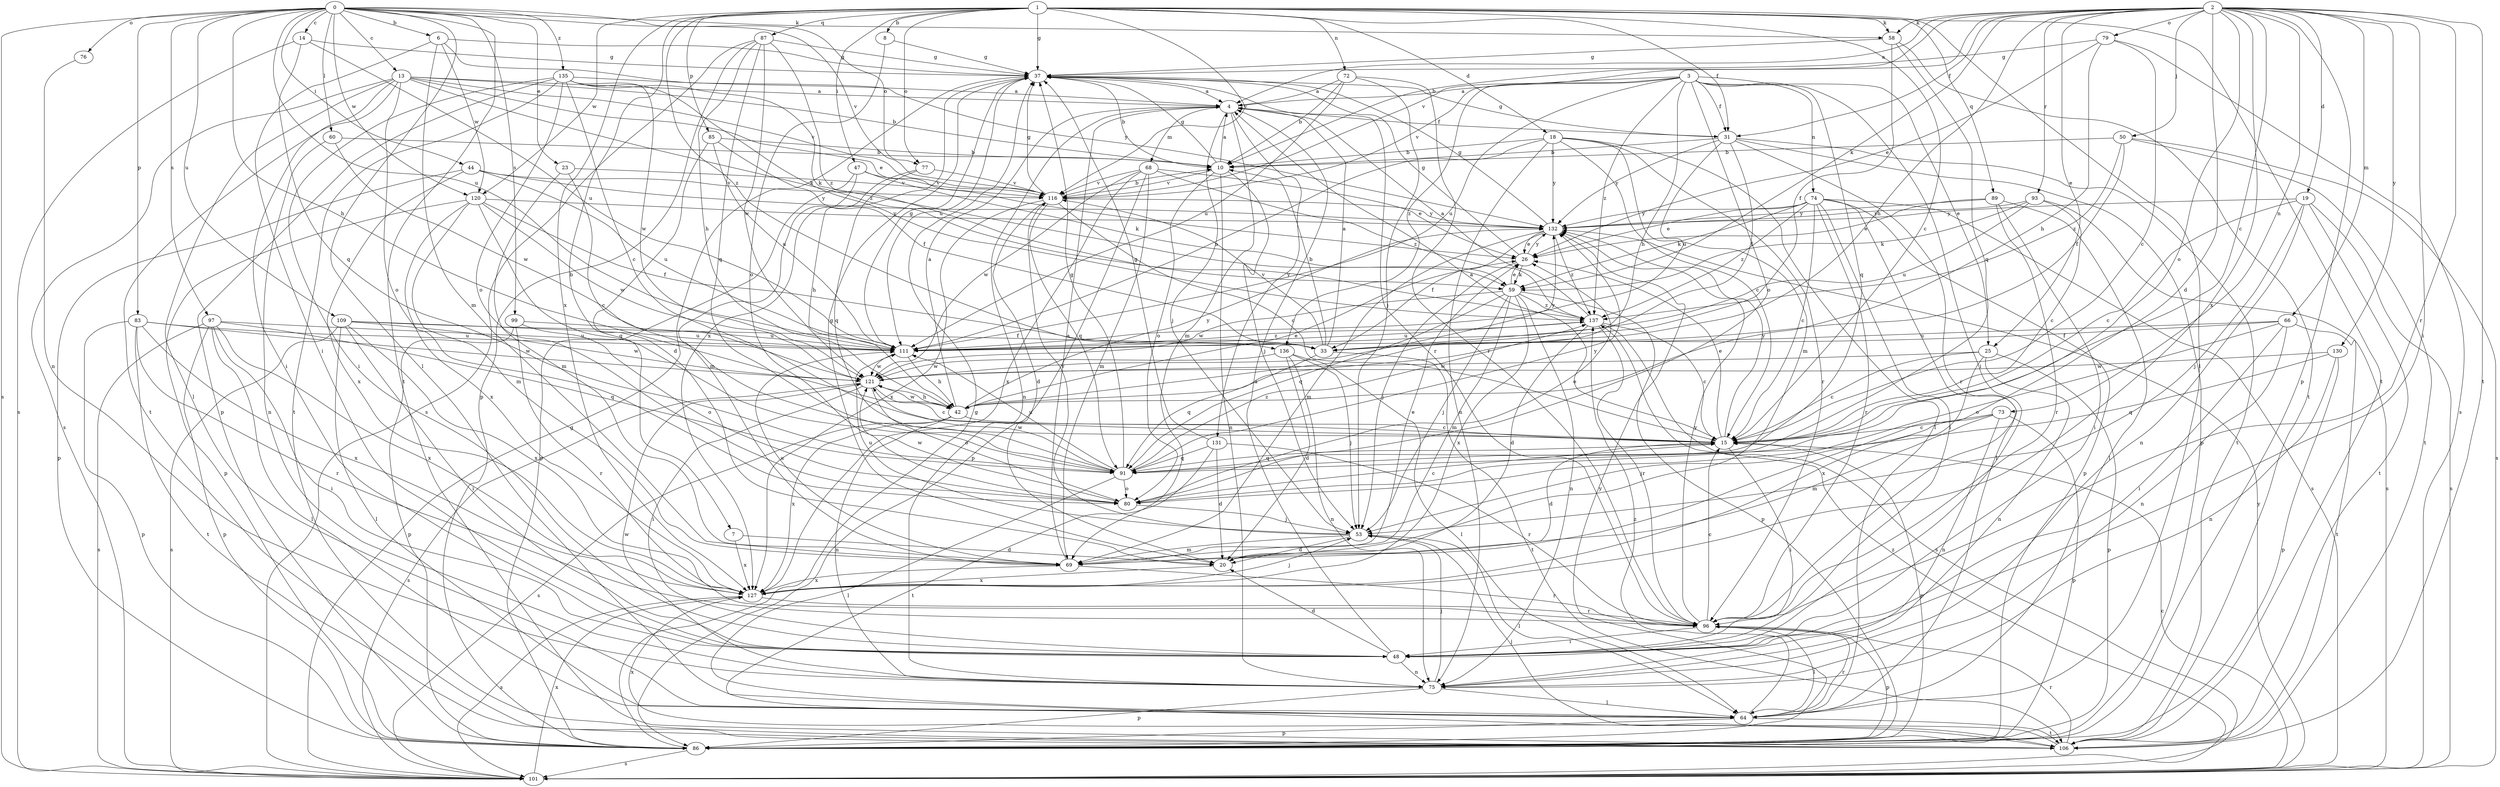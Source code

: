 strict digraph  {
0;
1;
2;
3;
4;
6;
7;
8;
10;
13;
14;
15;
18;
19;
20;
23;
25;
26;
31;
33;
37;
42;
44;
47;
48;
50;
53;
58;
59;
60;
64;
66;
68;
69;
72;
73;
74;
75;
76;
77;
79;
80;
83;
85;
86;
87;
89;
91;
93;
96;
97;
99;
101;
106;
109;
111;
116;
120;
121;
127;
130;
131;
132;
135;
136;
137;
0 -> 6  [label=b];
0 -> 13  [label=c];
0 -> 14  [label=c];
0 -> 23  [label=e];
0 -> 42  [label=h];
0 -> 44  [label=i];
0 -> 58  [label=k];
0 -> 60  [label=l];
0 -> 64  [label=l];
0 -> 76  [label=o];
0 -> 77  [label=o];
0 -> 83  [label=p];
0 -> 97  [label=s];
0 -> 99  [label=s];
0 -> 101  [label=s];
0 -> 106  [label=t];
0 -> 109  [label=u];
0 -> 111  [label=u];
0 -> 116  [label=v];
0 -> 120  [label=w];
0 -> 135  [label=z];
1 -> 7  [label=b];
1 -> 8  [label=b];
1 -> 15  [label=c];
1 -> 18  [label=d];
1 -> 31  [label=f];
1 -> 37  [label=g];
1 -> 47  [label=i];
1 -> 58  [label=k];
1 -> 64  [label=l];
1 -> 72  [label=n];
1 -> 77  [label=o];
1 -> 85  [label=p];
1 -> 87  [label=q];
1 -> 89  [label=q];
1 -> 106  [label=t];
1 -> 116  [label=v];
1 -> 120  [label=w];
1 -> 127  [label=x];
1 -> 136  [label=z];
2 -> 4  [label=a];
2 -> 10  [label=b];
2 -> 15  [label=c];
2 -> 19  [label=d];
2 -> 20  [label=d];
2 -> 25  [label=e];
2 -> 31  [label=f];
2 -> 42  [label=h];
2 -> 48  [label=i];
2 -> 50  [label=j];
2 -> 58  [label=k];
2 -> 59  [label=k];
2 -> 66  [label=m];
2 -> 73  [label=n];
2 -> 79  [label=o];
2 -> 80  [label=o];
2 -> 86  [label=p];
2 -> 93  [label=r];
2 -> 96  [label=r];
2 -> 106  [label=t];
2 -> 116  [label=v];
2 -> 127  [label=x];
2 -> 130  [label=y];
3 -> 4  [label=a];
3 -> 25  [label=e];
3 -> 31  [label=f];
3 -> 42  [label=h];
3 -> 48  [label=i];
3 -> 74  [label=n];
3 -> 80  [label=o];
3 -> 91  [label=q];
3 -> 111  [label=u];
3 -> 116  [label=v];
3 -> 136  [label=z];
3 -> 137  [label=z];
4 -> 31  [label=f];
4 -> 53  [label=j];
4 -> 68  [label=m];
4 -> 69  [label=m];
4 -> 75  [label=n];
4 -> 131  [label=y];
6 -> 37  [label=g];
6 -> 48  [label=i];
6 -> 69  [label=m];
6 -> 120  [label=w];
6 -> 132  [label=y];
7 -> 20  [label=d];
7 -> 127  [label=x];
8 -> 37  [label=g];
8 -> 80  [label=o];
10 -> 4  [label=a];
10 -> 37  [label=g];
10 -> 53  [label=j];
10 -> 75  [label=n];
10 -> 80  [label=o];
10 -> 116  [label=v];
13 -> 4  [label=a];
13 -> 10  [label=b];
13 -> 26  [label=e];
13 -> 48  [label=i];
13 -> 59  [label=k];
13 -> 64  [label=l];
13 -> 80  [label=o];
13 -> 101  [label=s];
13 -> 106  [label=t];
13 -> 116  [label=v];
14 -> 37  [label=g];
14 -> 91  [label=q];
14 -> 101  [label=s];
14 -> 111  [label=u];
15 -> 4  [label=a];
15 -> 20  [label=d];
15 -> 26  [label=e];
15 -> 48  [label=i];
15 -> 86  [label=p];
15 -> 91  [label=q];
15 -> 132  [label=y];
18 -> 10  [label=b];
18 -> 15  [label=c];
18 -> 64  [label=l];
18 -> 69  [label=m];
18 -> 75  [label=n];
18 -> 96  [label=r];
18 -> 111  [label=u];
18 -> 132  [label=y];
19 -> 15  [label=c];
19 -> 53  [label=j];
19 -> 75  [label=n];
19 -> 101  [label=s];
19 -> 106  [label=t];
19 -> 132  [label=y];
20 -> 37  [label=g];
20 -> 127  [label=x];
23 -> 15  [label=c];
23 -> 69  [label=m];
23 -> 116  [label=v];
25 -> 15  [label=c];
25 -> 75  [label=n];
25 -> 86  [label=p];
25 -> 121  [label=w];
25 -> 127  [label=x];
26 -> 37  [label=g];
26 -> 53  [label=j];
26 -> 59  [label=k];
26 -> 132  [label=y];
31 -> 10  [label=b];
31 -> 33  [label=f];
31 -> 37  [label=g];
31 -> 86  [label=p];
31 -> 96  [label=r];
31 -> 106  [label=t];
31 -> 111  [label=u];
31 -> 132  [label=y];
33 -> 4  [label=a];
33 -> 10  [label=b];
33 -> 91  [label=q];
33 -> 106  [label=t];
33 -> 116  [label=v];
37 -> 4  [label=a];
37 -> 10  [label=b];
37 -> 96  [label=r];
37 -> 111  [label=u];
37 -> 127  [label=x];
42 -> 4  [label=a];
42 -> 15  [label=c];
42 -> 26  [label=e];
42 -> 75  [label=n];
42 -> 101  [label=s];
42 -> 121  [label=w];
42 -> 127  [label=x];
42 -> 132  [label=y];
44 -> 86  [label=p];
44 -> 111  [label=u];
44 -> 116  [label=v];
44 -> 127  [label=x];
44 -> 132  [label=y];
47 -> 42  [label=h];
47 -> 59  [label=k];
47 -> 86  [label=p];
47 -> 116  [label=v];
48 -> 4  [label=a];
48 -> 20  [label=d];
48 -> 75  [label=n];
50 -> 10  [label=b];
50 -> 33  [label=f];
50 -> 101  [label=s];
50 -> 106  [label=t];
50 -> 137  [label=z];
53 -> 20  [label=d];
53 -> 64  [label=l];
53 -> 69  [label=m];
53 -> 111  [label=u];
53 -> 116  [label=v];
58 -> 33  [label=f];
58 -> 37  [label=g];
58 -> 91  [label=q];
58 -> 106  [label=t];
59 -> 26  [label=e];
59 -> 53  [label=j];
59 -> 69  [label=m];
59 -> 75  [label=n];
59 -> 86  [label=p];
59 -> 91  [label=q];
59 -> 121  [label=w];
59 -> 127  [label=x];
59 -> 137  [label=z];
60 -> 10  [label=b];
60 -> 75  [label=n];
60 -> 121  [label=w];
64 -> 86  [label=p];
64 -> 96  [label=r];
64 -> 106  [label=t];
64 -> 137  [label=z];
66 -> 33  [label=f];
66 -> 48  [label=i];
66 -> 75  [label=n];
66 -> 80  [label=o];
66 -> 106  [label=t];
66 -> 111  [label=u];
68 -> 26  [label=e];
68 -> 69  [label=m];
68 -> 86  [label=p];
68 -> 116  [label=v];
68 -> 121  [label=w];
68 -> 127  [label=x];
68 -> 137  [label=z];
69 -> 4  [label=a];
69 -> 26  [label=e];
69 -> 96  [label=r];
69 -> 111  [label=u];
69 -> 127  [label=x];
72 -> 4  [label=a];
72 -> 10  [label=b];
72 -> 53  [label=j];
72 -> 96  [label=r];
72 -> 111  [label=u];
73 -> 15  [label=c];
73 -> 53  [label=j];
73 -> 69  [label=m];
73 -> 75  [label=n];
73 -> 86  [label=p];
74 -> 15  [label=c];
74 -> 26  [label=e];
74 -> 48  [label=i];
74 -> 59  [label=k];
74 -> 64  [label=l];
74 -> 86  [label=p];
74 -> 96  [label=r];
74 -> 101  [label=s];
74 -> 132  [label=y];
74 -> 137  [label=z];
75 -> 53  [label=j];
75 -> 64  [label=l];
75 -> 86  [label=p];
75 -> 121  [label=w];
76 -> 75  [label=n];
77 -> 69  [label=m];
77 -> 91  [label=q];
77 -> 116  [label=v];
79 -> 15  [label=c];
79 -> 26  [label=e];
79 -> 37  [label=g];
79 -> 42  [label=h];
79 -> 101  [label=s];
80 -> 15  [label=c];
80 -> 26  [label=e];
80 -> 53  [label=j];
80 -> 121  [label=w];
83 -> 86  [label=p];
83 -> 96  [label=r];
83 -> 106  [label=t];
83 -> 111  [label=u];
83 -> 121  [label=w];
83 -> 127  [label=x];
85 -> 10  [label=b];
85 -> 20  [label=d];
85 -> 33  [label=f];
85 -> 111  [label=u];
86 -> 37  [label=g];
86 -> 101  [label=s];
86 -> 132  [label=y];
87 -> 37  [label=g];
87 -> 42  [label=h];
87 -> 86  [label=p];
87 -> 91  [label=q];
87 -> 101  [label=s];
87 -> 121  [label=w];
87 -> 137  [label=z];
89 -> 26  [label=e];
89 -> 48  [label=i];
89 -> 64  [label=l];
89 -> 96  [label=r];
89 -> 132  [label=y];
91 -> 37  [label=g];
91 -> 64  [label=l];
91 -> 80  [label=o];
91 -> 111  [label=u];
91 -> 121  [label=w];
91 -> 132  [label=y];
91 -> 137  [label=z];
93 -> 15  [label=c];
93 -> 59  [label=k];
93 -> 101  [label=s];
93 -> 111  [label=u];
93 -> 132  [label=y];
96 -> 15  [label=c];
96 -> 48  [label=i];
96 -> 64  [label=l];
96 -> 86  [label=p];
96 -> 132  [label=y];
97 -> 48  [label=i];
97 -> 64  [label=l];
97 -> 86  [label=p];
97 -> 91  [label=q];
97 -> 101  [label=s];
97 -> 111  [label=u];
97 -> 127  [label=x];
99 -> 80  [label=o];
99 -> 86  [label=p];
99 -> 96  [label=r];
99 -> 111  [label=u];
101 -> 15  [label=c];
101 -> 37  [label=g];
101 -> 127  [label=x];
101 -> 132  [label=y];
101 -> 137  [label=z];
106 -> 53  [label=j];
106 -> 96  [label=r];
106 -> 127  [label=x];
109 -> 33  [label=f];
109 -> 48  [label=i];
109 -> 64  [label=l];
109 -> 101  [label=s];
109 -> 111  [label=u];
109 -> 121  [label=w];
109 -> 127  [label=x];
111 -> 37  [label=g];
111 -> 42  [label=h];
111 -> 121  [label=w];
111 -> 137  [label=z];
116 -> 10  [label=b];
116 -> 15  [label=c];
116 -> 20  [label=d];
116 -> 37  [label=g];
116 -> 91  [label=q];
116 -> 127  [label=x];
116 -> 132  [label=y];
120 -> 33  [label=f];
120 -> 69  [label=m];
120 -> 86  [label=p];
120 -> 91  [label=q];
120 -> 121  [label=w];
120 -> 127  [label=x];
120 -> 132  [label=y];
121 -> 15  [label=c];
121 -> 42  [label=h];
121 -> 48  [label=i];
121 -> 80  [label=o];
121 -> 101  [label=s];
121 -> 132  [label=y];
127 -> 53  [label=j];
127 -> 96  [label=r];
127 -> 101  [label=s];
130 -> 75  [label=n];
130 -> 86  [label=p];
130 -> 91  [label=q];
130 -> 121  [label=w];
131 -> 20  [label=d];
131 -> 37  [label=g];
131 -> 91  [label=q];
131 -> 96  [label=r];
131 -> 106  [label=t];
132 -> 26  [label=e];
132 -> 33  [label=f];
132 -> 37  [label=g];
132 -> 69  [label=m];
132 -> 137  [label=z];
135 -> 4  [label=a];
135 -> 15  [label=c];
135 -> 48  [label=i];
135 -> 59  [label=k];
135 -> 80  [label=o];
135 -> 86  [label=p];
135 -> 106  [label=t];
135 -> 121  [label=w];
135 -> 137  [label=z];
136 -> 20  [label=d];
136 -> 53  [label=j];
136 -> 64  [label=l];
136 -> 75  [label=n];
136 -> 121  [label=w];
137 -> 4  [label=a];
137 -> 15  [label=c];
137 -> 20  [label=d];
137 -> 96  [label=r];
137 -> 101  [label=s];
137 -> 111  [label=u];
}

